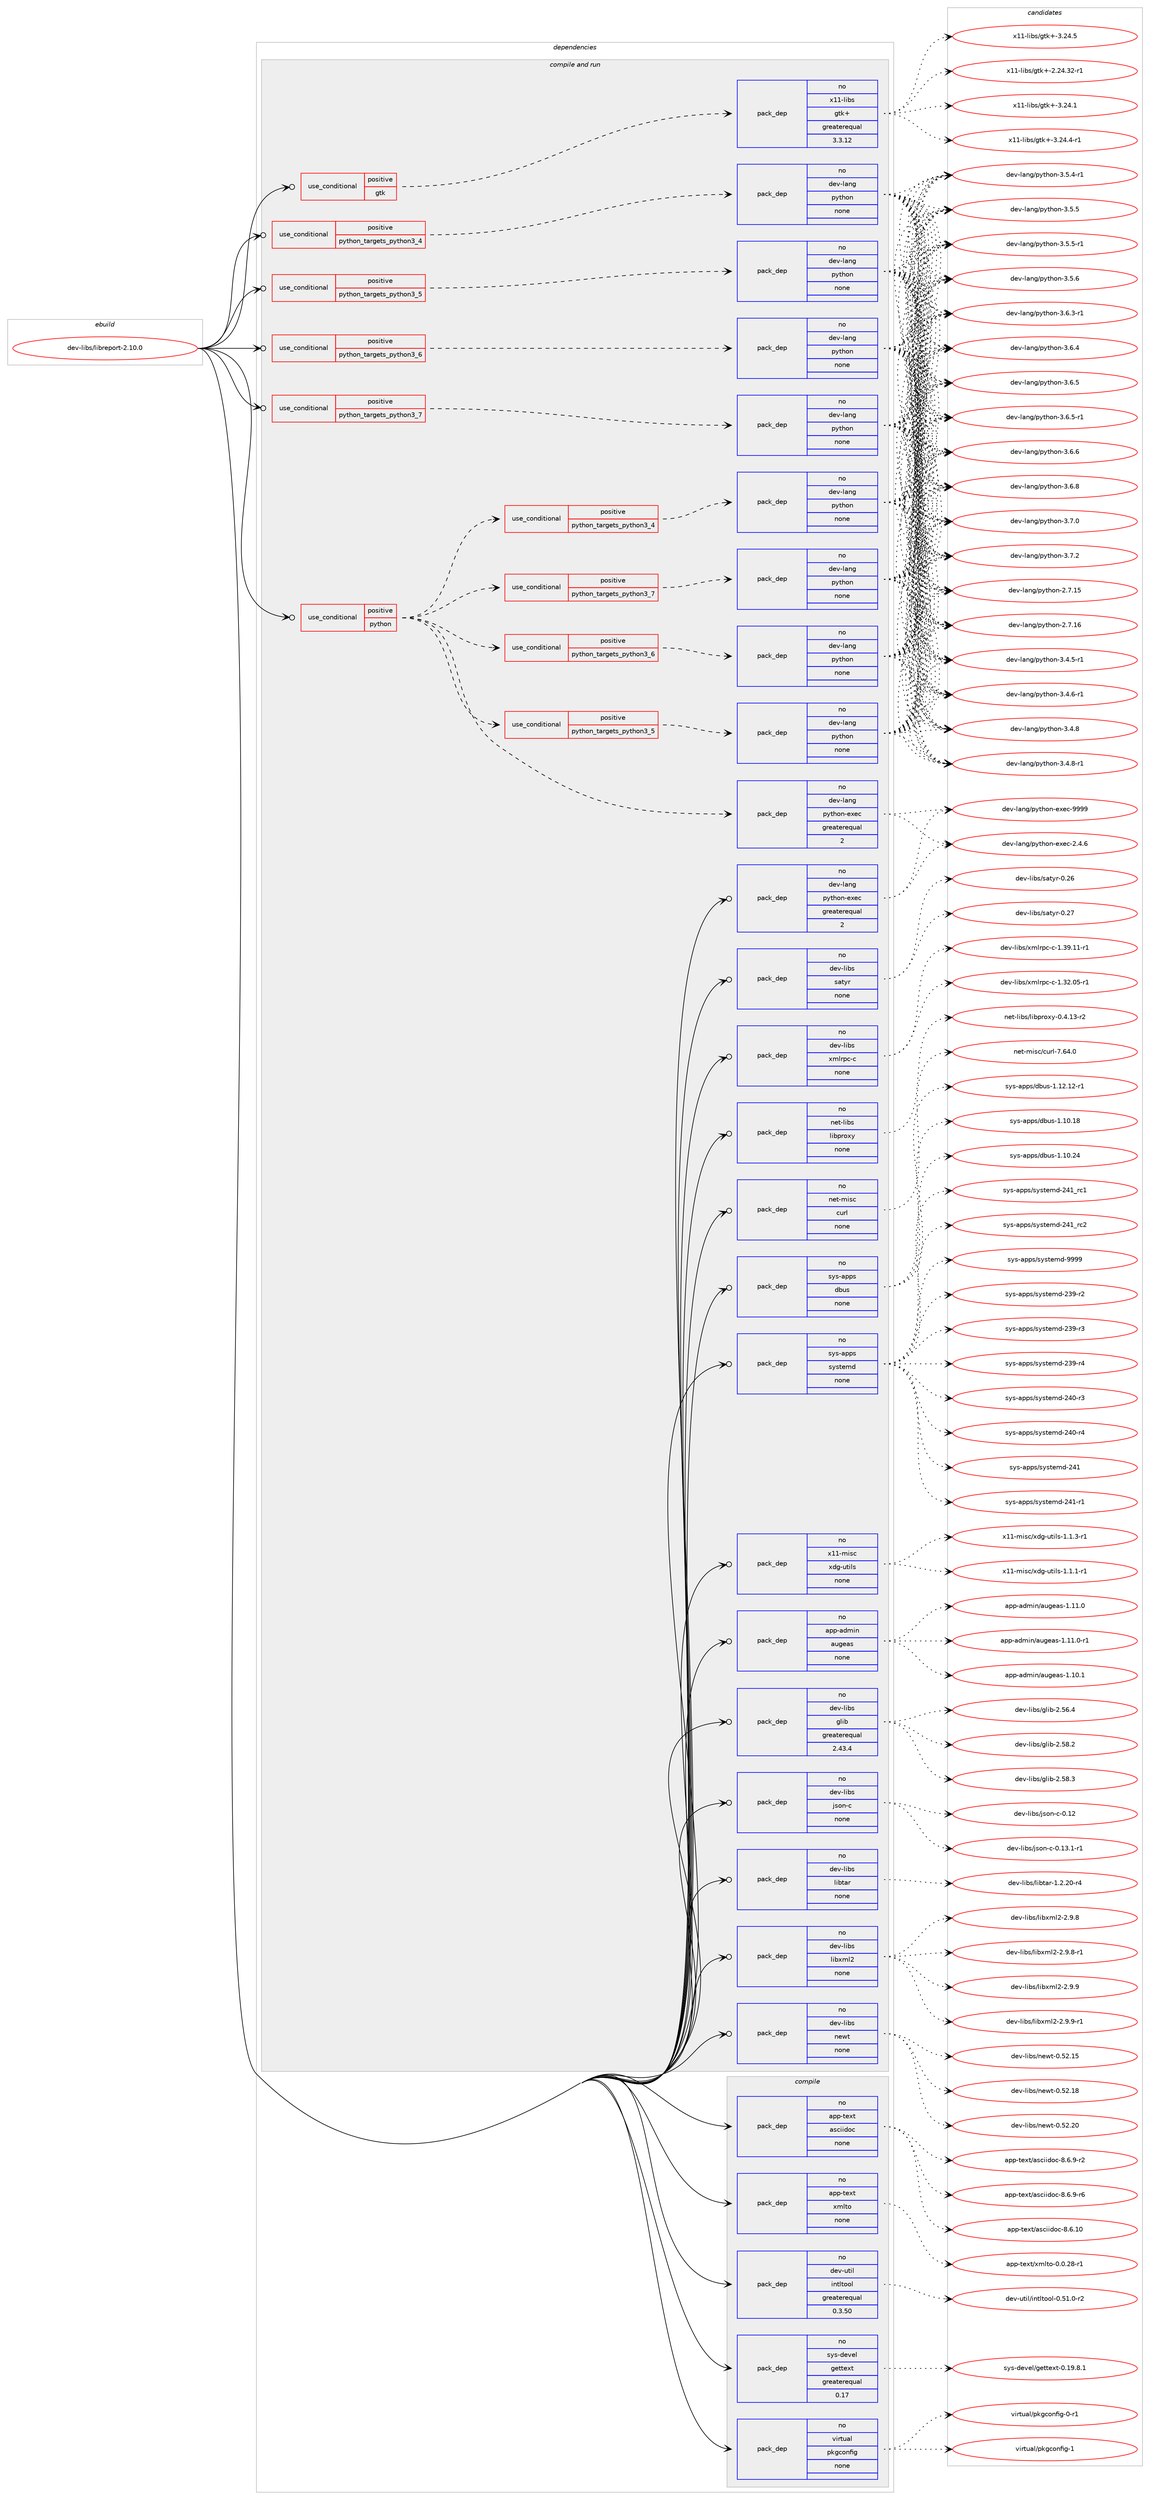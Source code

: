 digraph prolog {

# *************
# Graph options
# *************

newrank=true;
concentrate=true;
compound=true;
graph [rankdir=LR,fontname=Helvetica,fontsize=10,ranksep=1.5];#, ranksep=2.5, nodesep=0.2];
edge  [arrowhead=vee];
node  [fontname=Helvetica,fontsize=10];

# **********
# The ebuild
# **********

subgraph cluster_leftcol {
color=gray;
rank=same;
label=<<i>ebuild</i>>;
id [label="dev-libs/libreport-2.10.0", color=red, width=4, href="../dev-libs/libreport-2.10.0.svg"];
}

# ****************
# The dependencies
# ****************

subgraph cluster_midcol {
color=gray;
label=<<i>dependencies</i>>;
subgraph cluster_compile {
fillcolor="#eeeeee";
style=filled;
label=<<i>compile</i>>;
subgraph pack980360 {
dependency1369621 [label=<<TABLE BORDER="0" CELLBORDER="1" CELLSPACING="0" CELLPADDING="4" WIDTH="220"><TR><TD ROWSPAN="6" CELLPADDING="30">pack_dep</TD></TR><TR><TD WIDTH="110">no</TD></TR><TR><TD>app-text</TD></TR><TR><TD>asciidoc</TD></TR><TR><TD>none</TD></TR><TR><TD></TD></TR></TABLE>>, shape=none, color=blue];
}
id:e -> dependency1369621:w [weight=20,style="solid",arrowhead="vee"];
subgraph pack980361 {
dependency1369622 [label=<<TABLE BORDER="0" CELLBORDER="1" CELLSPACING="0" CELLPADDING="4" WIDTH="220"><TR><TD ROWSPAN="6" CELLPADDING="30">pack_dep</TD></TR><TR><TD WIDTH="110">no</TD></TR><TR><TD>app-text</TD></TR><TR><TD>xmlto</TD></TR><TR><TD>none</TD></TR><TR><TD></TD></TR></TABLE>>, shape=none, color=blue];
}
id:e -> dependency1369622:w [weight=20,style="solid",arrowhead="vee"];
subgraph pack980362 {
dependency1369623 [label=<<TABLE BORDER="0" CELLBORDER="1" CELLSPACING="0" CELLPADDING="4" WIDTH="220"><TR><TD ROWSPAN="6" CELLPADDING="30">pack_dep</TD></TR><TR><TD WIDTH="110">no</TD></TR><TR><TD>dev-util</TD></TR><TR><TD>intltool</TD></TR><TR><TD>greaterequal</TD></TR><TR><TD>0.3.50</TD></TR></TABLE>>, shape=none, color=blue];
}
id:e -> dependency1369623:w [weight=20,style="solid",arrowhead="vee"];
subgraph pack980363 {
dependency1369624 [label=<<TABLE BORDER="0" CELLBORDER="1" CELLSPACING="0" CELLPADDING="4" WIDTH="220"><TR><TD ROWSPAN="6" CELLPADDING="30">pack_dep</TD></TR><TR><TD WIDTH="110">no</TD></TR><TR><TD>sys-devel</TD></TR><TR><TD>gettext</TD></TR><TR><TD>greaterequal</TD></TR><TR><TD>0.17</TD></TR></TABLE>>, shape=none, color=blue];
}
id:e -> dependency1369624:w [weight=20,style="solid",arrowhead="vee"];
subgraph pack980364 {
dependency1369625 [label=<<TABLE BORDER="0" CELLBORDER="1" CELLSPACING="0" CELLPADDING="4" WIDTH="220"><TR><TD ROWSPAN="6" CELLPADDING="30">pack_dep</TD></TR><TR><TD WIDTH="110">no</TD></TR><TR><TD>virtual</TD></TR><TR><TD>pkgconfig</TD></TR><TR><TD>none</TD></TR><TR><TD></TD></TR></TABLE>>, shape=none, color=blue];
}
id:e -> dependency1369625:w [weight=20,style="solid",arrowhead="vee"];
}
subgraph cluster_compileandrun {
fillcolor="#eeeeee";
style=filled;
label=<<i>compile and run</i>>;
subgraph cond366381 {
dependency1369626 [label=<<TABLE BORDER="0" CELLBORDER="1" CELLSPACING="0" CELLPADDING="4"><TR><TD ROWSPAN="3" CELLPADDING="10">use_conditional</TD></TR><TR><TD>positive</TD></TR><TR><TD>gtk</TD></TR></TABLE>>, shape=none, color=red];
subgraph pack980365 {
dependency1369627 [label=<<TABLE BORDER="0" CELLBORDER="1" CELLSPACING="0" CELLPADDING="4" WIDTH="220"><TR><TD ROWSPAN="6" CELLPADDING="30">pack_dep</TD></TR><TR><TD WIDTH="110">no</TD></TR><TR><TD>x11-libs</TD></TR><TR><TD>gtk+</TD></TR><TR><TD>greaterequal</TD></TR><TR><TD>3.3.12</TD></TR></TABLE>>, shape=none, color=blue];
}
dependency1369626:e -> dependency1369627:w [weight=20,style="dashed",arrowhead="vee"];
}
id:e -> dependency1369626:w [weight=20,style="solid",arrowhead="odotvee"];
subgraph cond366382 {
dependency1369628 [label=<<TABLE BORDER="0" CELLBORDER="1" CELLSPACING="0" CELLPADDING="4"><TR><TD ROWSPAN="3" CELLPADDING="10">use_conditional</TD></TR><TR><TD>positive</TD></TR><TR><TD>python</TD></TR></TABLE>>, shape=none, color=red];
subgraph cond366383 {
dependency1369629 [label=<<TABLE BORDER="0" CELLBORDER="1" CELLSPACING="0" CELLPADDING="4"><TR><TD ROWSPAN="3" CELLPADDING="10">use_conditional</TD></TR><TR><TD>positive</TD></TR><TR><TD>python_targets_python3_4</TD></TR></TABLE>>, shape=none, color=red];
subgraph pack980366 {
dependency1369630 [label=<<TABLE BORDER="0" CELLBORDER="1" CELLSPACING="0" CELLPADDING="4" WIDTH="220"><TR><TD ROWSPAN="6" CELLPADDING="30">pack_dep</TD></TR><TR><TD WIDTH="110">no</TD></TR><TR><TD>dev-lang</TD></TR><TR><TD>python</TD></TR><TR><TD>none</TD></TR><TR><TD></TD></TR></TABLE>>, shape=none, color=blue];
}
dependency1369629:e -> dependency1369630:w [weight=20,style="dashed",arrowhead="vee"];
}
dependency1369628:e -> dependency1369629:w [weight=20,style="dashed",arrowhead="vee"];
subgraph cond366384 {
dependency1369631 [label=<<TABLE BORDER="0" CELLBORDER="1" CELLSPACING="0" CELLPADDING="4"><TR><TD ROWSPAN="3" CELLPADDING="10">use_conditional</TD></TR><TR><TD>positive</TD></TR><TR><TD>python_targets_python3_5</TD></TR></TABLE>>, shape=none, color=red];
subgraph pack980367 {
dependency1369632 [label=<<TABLE BORDER="0" CELLBORDER="1" CELLSPACING="0" CELLPADDING="4" WIDTH="220"><TR><TD ROWSPAN="6" CELLPADDING="30">pack_dep</TD></TR><TR><TD WIDTH="110">no</TD></TR><TR><TD>dev-lang</TD></TR><TR><TD>python</TD></TR><TR><TD>none</TD></TR><TR><TD></TD></TR></TABLE>>, shape=none, color=blue];
}
dependency1369631:e -> dependency1369632:w [weight=20,style="dashed",arrowhead="vee"];
}
dependency1369628:e -> dependency1369631:w [weight=20,style="dashed",arrowhead="vee"];
subgraph cond366385 {
dependency1369633 [label=<<TABLE BORDER="0" CELLBORDER="1" CELLSPACING="0" CELLPADDING="4"><TR><TD ROWSPAN="3" CELLPADDING="10">use_conditional</TD></TR><TR><TD>positive</TD></TR><TR><TD>python_targets_python3_6</TD></TR></TABLE>>, shape=none, color=red];
subgraph pack980368 {
dependency1369634 [label=<<TABLE BORDER="0" CELLBORDER="1" CELLSPACING="0" CELLPADDING="4" WIDTH="220"><TR><TD ROWSPAN="6" CELLPADDING="30">pack_dep</TD></TR><TR><TD WIDTH="110">no</TD></TR><TR><TD>dev-lang</TD></TR><TR><TD>python</TD></TR><TR><TD>none</TD></TR><TR><TD></TD></TR></TABLE>>, shape=none, color=blue];
}
dependency1369633:e -> dependency1369634:w [weight=20,style="dashed",arrowhead="vee"];
}
dependency1369628:e -> dependency1369633:w [weight=20,style="dashed",arrowhead="vee"];
subgraph cond366386 {
dependency1369635 [label=<<TABLE BORDER="0" CELLBORDER="1" CELLSPACING="0" CELLPADDING="4"><TR><TD ROWSPAN="3" CELLPADDING="10">use_conditional</TD></TR><TR><TD>positive</TD></TR><TR><TD>python_targets_python3_7</TD></TR></TABLE>>, shape=none, color=red];
subgraph pack980369 {
dependency1369636 [label=<<TABLE BORDER="0" CELLBORDER="1" CELLSPACING="0" CELLPADDING="4" WIDTH="220"><TR><TD ROWSPAN="6" CELLPADDING="30">pack_dep</TD></TR><TR><TD WIDTH="110">no</TD></TR><TR><TD>dev-lang</TD></TR><TR><TD>python</TD></TR><TR><TD>none</TD></TR><TR><TD></TD></TR></TABLE>>, shape=none, color=blue];
}
dependency1369635:e -> dependency1369636:w [weight=20,style="dashed",arrowhead="vee"];
}
dependency1369628:e -> dependency1369635:w [weight=20,style="dashed",arrowhead="vee"];
subgraph pack980370 {
dependency1369637 [label=<<TABLE BORDER="0" CELLBORDER="1" CELLSPACING="0" CELLPADDING="4" WIDTH="220"><TR><TD ROWSPAN="6" CELLPADDING="30">pack_dep</TD></TR><TR><TD WIDTH="110">no</TD></TR><TR><TD>dev-lang</TD></TR><TR><TD>python-exec</TD></TR><TR><TD>greaterequal</TD></TR><TR><TD>2</TD></TR></TABLE>>, shape=none, color=blue];
}
dependency1369628:e -> dependency1369637:w [weight=20,style="dashed",arrowhead="vee"];
}
id:e -> dependency1369628:w [weight=20,style="solid",arrowhead="odotvee"];
subgraph cond366387 {
dependency1369638 [label=<<TABLE BORDER="0" CELLBORDER="1" CELLSPACING="0" CELLPADDING="4"><TR><TD ROWSPAN="3" CELLPADDING="10">use_conditional</TD></TR><TR><TD>positive</TD></TR><TR><TD>python_targets_python3_4</TD></TR></TABLE>>, shape=none, color=red];
subgraph pack980371 {
dependency1369639 [label=<<TABLE BORDER="0" CELLBORDER="1" CELLSPACING="0" CELLPADDING="4" WIDTH="220"><TR><TD ROWSPAN="6" CELLPADDING="30">pack_dep</TD></TR><TR><TD WIDTH="110">no</TD></TR><TR><TD>dev-lang</TD></TR><TR><TD>python</TD></TR><TR><TD>none</TD></TR><TR><TD></TD></TR></TABLE>>, shape=none, color=blue];
}
dependency1369638:e -> dependency1369639:w [weight=20,style="dashed",arrowhead="vee"];
}
id:e -> dependency1369638:w [weight=20,style="solid",arrowhead="odotvee"];
subgraph cond366388 {
dependency1369640 [label=<<TABLE BORDER="0" CELLBORDER="1" CELLSPACING="0" CELLPADDING="4"><TR><TD ROWSPAN="3" CELLPADDING="10">use_conditional</TD></TR><TR><TD>positive</TD></TR><TR><TD>python_targets_python3_5</TD></TR></TABLE>>, shape=none, color=red];
subgraph pack980372 {
dependency1369641 [label=<<TABLE BORDER="0" CELLBORDER="1" CELLSPACING="0" CELLPADDING="4" WIDTH="220"><TR><TD ROWSPAN="6" CELLPADDING="30">pack_dep</TD></TR><TR><TD WIDTH="110">no</TD></TR><TR><TD>dev-lang</TD></TR><TR><TD>python</TD></TR><TR><TD>none</TD></TR><TR><TD></TD></TR></TABLE>>, shape=none, color=blue];
}
dependency1369640:e -> dependency1369641:w [weight=20,style="dashed",arrowhead="vee"];
}
id:e -> dependency1369640:w [weight=20,style="solid",arrowhead="odotvee"];
subgraph cond366389 {
dependency1369642 [label=<<TABLE BORDER="0" CELLBORDER="1" CELLSPACING="0" CELLPADDING="4"><TR><TD ROWSPAN="3" CELLPADDING="10">use_conditional</TD></TR><TR><TD>positive</TD></TR><TR><TD>python_targets_python3_6</TD></TR></TABLE>>, shape=none, color=red];
subgraph pack980373 {
dependency1369643 [label=<<TABLE BORDER="0" CELLBORDER="1" CELLSPACING="0" CELLPADDING="4" WIDTH="220"><TR><TD ROWSPAN="6" CELLPADDING="30">pack_dep</TD></TR><TR><TD WIDTH="110">no</TD></TR><TR><TD>dev-lang</TD></TR><TR><TD>python</TD></TR><TR><TD>none</TD></TR><TR><TD></TD></TR></TABLE>>, shape=none, color=blue];
}
dependency1369642:e -> dependency1369643:w [weight=20,style="dashed",arrowhead="vee"];
}
id:e -> dependency1369642:w [weight=20,style="solid",arrowhead="odotvee"];
subgraph cond366390 {
dependency1369644 [label=<<TABLE BORDER="0" CELLBORDER="1" CELLSPACING="0" CELLPADDING="4"><TR><TD ROWSPAN="3" CELLPADDING="10">use_conditional</TD></TR><TR><TD>positive</TD></TR><TR><TD>python_targets_python3_7</TD></TR></TABLE>>, shape=none, color=red];
subgraph pack980374 {
dependency1369645 [label=<<TABLE BORDER="0" CELLBORDER="1" CELLSPACING="0" CELLPADDING="4" WIDTH="220"><TR><TD ROWSPAN="6" CELLPADDING="30">pack_dep</TD></TR><TR><TD WIDTH="110">no</TD></TR><TR><TD>dev-lang</TD></TR><TR><TD>python</TD></TR><TR><TD>none</TD></TR><TR><TD></TD></TR></TABLE>>, shape=none, color=blue];
}
dependency1369644:e -> dependency1369645:w [weight=20,style="dashed",arrowhead="vee"];
}
id:e -> dependency1369644:w [weight=20,style="solid",arrowhead="odotvee"];
subgraph pack980375 {
dependency1369646 [label=<<TABLE BORDER="0" CELLBORDER="1" CELLSPACING="0" CELLPADDING="4" WIDTH="220"><TR><TD ROWSPAN="6" CELLPADDING="30">pack_dep</TD></TR><TR><TD WIDTH="110">no</TD></TR><TR><TD>app-admin</TD></TR><TR><TD>augeas</TD></TR><TR><TD>none</TD></TR><TR><TD></TD></TR></TABLE>>, shape=none, color=blue];
}
id:e -> dependency1369646:w [weight=20,style="solid",arrowhead="odotvee"];
subgraph pack980376 {
dependency1369647 [label=<<TABLE BORDER="0" CELLBORDER="1" CELLSPACING="0" CELLPADDING="4" WIDTH="220"><TR><TD ROWSPAN="6" CELLPADDING="30">pack_dep</TD></TR><TR><TD WIDTH="110">no</TD></TR><TR><TD>dev-lang</TD></TR><TR><TD>python-exec</TD></TR><TR><TD>greaterequal</TD></TR><TR><TD>2</TD></TR></TABLE>>, shape=none, color=blue];
}
id:e -> dependency1369647:w [weight=20,style="solid",arrowhead="odotvee"];
subgraph pack980377 {
dependency1369648 [label=<<TABLE BORDER="0" CELLBORDER="1" CELLSPACING="0" CELLPADDING="4" WIDTH="220"><TR><TD ROWSPAN="6" CELLPADDING="30">pack_dep</TD></TR><TR><TD WIDTH="110">no</TD></TR><TR><TD>dev-libs</TD></TR><TR><TD>glib</TD></TR><TR><TD>greaterequal</TD></TR><TR><TD>2.43.4</TD></TR></TABLE>>, shape=none, color=blue];
}
id:e -> dependency1369648:w [weight=20,style="solid",arrowhead="odotvee"];
subgraph pack980378 {
dependency1369649 [label=<<TABLE BORDER="0" CELLBORDER="1" CELLSPACING="0" CELLPADDING="4" WIDTH="220"><TR><TD ROWSPAN="6" CELLPADDING="30">pack_dep</TD></TR><TR><TD WIDTH="110">no</TD></TR><TR><TD>dev-libs</TD></TR><TR><TD>json-c</TD></TR><TR><TD>none</TD></TR><TR><TD></TD></TR></TABLE>>, shape=none, color=blue];
}
id:e -> dependency1369649:w [weight=20,style="solid",arrowhead="odotvee"];
subgraph pack980379 {
dependency1369650 [label=<<TABLE BORDER="0" CELLBORDER="1" CELLSPACING="0" CELLPADDING="4" WIDTH="220"><TR><TD ROWSPAN="6" CELLPADDING="30">pack_dep</TD></TR><TR><TD WIDTH="110">no</TD></TR><TR><TD>dev-libs</TD></TR><TR><TD>libtar</TD></TR><TR><TD>none</TD></TR><TR><TD></TD></TR></TABLE>>, shape=none, color=blue];
}
id:e -> dependency1369650:w [weight=20,style="solid",arrowhead="odotvee"];
subgraph pack980380 {
dependency1369651 [label=<<TABLE BORDER="0" CELLBORDER="1" CELLSPACING="0" CELLPADDING="4" WIDTH="220"><TR><TD ROWSPAN="6" CELLPADDING="30">pack_dep</TD></TR><TR><TD WIDTH="110">no</TD></TR><TR><TD>dev-libs</TD></TR><TR><TD>libxml2</TD></TR><TR><TD>none</TD></TR><TR><TD></TD></TR></TABLE>>, shape=none, color=blue];
}
id:e -> dependency1369651:w [weight=20,style="solid",arrowhead="odotvee"];
subgraph pack980381 {
dependency1369652 [label=<<TABLE BORDER="0" CELLBORDER="1" CELLSPACING="0" CELLPADDING="4" WIDTH="220"><TR><TD ROWSPAN="6" CELLPADDING="30">pack_dep</TD></TR><TR><TD WIDTH="110">no</TD></TR><TR><TD>dev-libs</TD></TR><TR><TD>newt</TD></TR><TR><TD>none</TD></TR><TR><TD></TD></TR></TABLE>>, shape=none, color=blue];
}
id:e -> dependency1369652:w [weight=20,style="solid",arrowhead="odotvee"];
subgraph pack980382 {
dependency1369653 [label=<<TABLE BORDER="0" CELLBORDER="1" CELLSPACING="0" CELLPADDING="4" WIDTH="220"><TR><TD ROWSPAN="6" CELLPADDING="30">pack_dep</TD></TR><TR><TD WIDTH="110">no</TD></TR><TR><TD>dev-libs</TD></TR><TR><TD>satyr</TD></TR><TR><TD>none</TD></TR><TR><TD></TD></TR></TABLE>>, shape=none, color=blue];
}
id:e -> dependency1369653:w [weight=20,style="solid",arrowhead="odotvee"];
subgraph pack980383 {
dependency1369654 [label=<<TABLE BORDER="0" CELLBORDER="1" CELLSPACING="0" CELLPADDING="4" WIDTH="220"><TR><TD ROWSPAN="6" CELLPADDING="30">pack_dep</TD></TR><TR><TD WIDTH="110">no</TD></TR><TR><TD>dev-libs</TD></TR><TR><TD>xmlrpc-c</TD></TR><TR><TD>none</TD></TR><TR><TD></TD></TR></TABLE>>, shape=none, color=blue];
}
id:e -> dependency1369654:w [weight=20,style="solid",arrowhead="odotvee"];
subgraph pack980384 {
dependency1369655 [label=<<TABLE BORDER="0" CELLBORDER="1" CELLSPACING="0" CELLPADDING="4" WIDTH="220"><TR><TD ROWSPAN="6" CELLPADDING="30">pack_dep</TD></TR><TR><TD WIDTH="110">no</TD></TR><TR><TD>net-libs</TD></TR><TR><TD>libproxy</TD></TR><TR><TD>none</TD></TR><TR><TD></TD></TR></TABLE>>, shape=none, color=blue];
}
id:e -> dependency1369655:w [weight=20,style="solid",arrowhead="odotvee"];
subgraph pack980385 {
dependency1369656 [label=<<TABLE BORDER="0" CELLBORDER="1" CELLSPACING="0" CELLPADDING="4" WIDTH="220"><TR><TD ROWSPAN="6" CELLPADDING="30">pack_dep</TD></TR><TR><TD WIDTH="110">no</TD></TR><TR><TD>net-misc</TD></TR><TR><TD>curl</TD></TR><TR><TD>none</TD></TR><TR><TD></TD></TR></TABLE>>, shape=none, color=blue];
}
id:e -> dependency1369656:w [weight=20,style="solid",arrowhead="odotvee"];
subgraph pack980386 {
dependency1369657 [label=<<TABLE BORDER="0" CELLBORDER="1" CELLSPACING="0" CELLPADDING="4" WIDTH="220"><TR><TD ROWSPAN="6" CELLPADDING="30">pack_dep</TD></TR><TR><TD WIDTH="110">no</TD></TR><TR><TD>sys-apps</TD></TR><TR><TD>dbus</TD></TR><TR><TD>none</TD></TR><TR><TD></TD></TR></TABLE>>, shape=none, color=blue];
}
id:e -> dependency1369657:w [weight=20,style="solid",arrowhead="odotvee"];
subgraph pack980387 {
dependency1369658 [label=<<TABLE BORDER="0" CELLBORDER="1" CELLSPACING="0" CELLPADDING="4" WIDTH="220"><TR><TD ROWSPAN="6" CELLPADDING="30">pack_dep</TD></TR><TR><TD WIDTH="110">no</TD></TR><TR><TD>sys-apps</TD></TR><TR><TD>systemd</TD></TR><TR><TD>none</TD></TR><TR><TD></TD></TR></TABLE>>, shape=none, color=blue];
}
id:e -> dependency1369658:w [weight=20,style="solid",arrowhead="odotvee"];
subgraph pack980388 {
dependency1369659 [label=<<TABLE BORDER="0" CELLBORDER="1" CELLSPACING="0" CELLPADDING="4" WIDTH="220"><TR><TD ROWSPAN="6" CELLPADDING="30">pack_dep</TD></TR><TR><TD WIDTH="110">no</TD></TR><TR><TD>x11-misc</TD></TR><TR><TD>xdg-utils</TD></TR><TR><TD>none</TD></TR><TR><TD></TD></TR></TABLE>>, shape=none, color=blue];
}
id:e -> dependency1369659:w [weight=20,style="solid",arrowhead="odotvee"];
}
subgraph cluster_run {
fillcolor="#eeeeee";
style=filled;
label=<<i>run</i>>;
}
}

# **************
# The candidates
# **************

subgraph cluster_choices {
rank=same;
color=gray;
label=<<i>candidates</i>>;

subgraph choice980360 {
color=black;
nodesep=1;
choice97112112451161011201164797115991051051001119945564654464948 [label="app-text/asciidoc-8.6.10", color=red, width=4,href="../app-text/asciidoc-8.6.10.svg"];
choice9711211245116101120116479711599105105100111994556465446574511450 [label="app-text/asciidoc-8.6.9-r2", color=red, width=4,href="../app-text/asciidoc-8.6.9-r2.svg"];
choice9711211245116101120116479711599105105100111994556465446574511454 [label="app-text/asciidoc-8.6.9-r6", color=red, width=4,href="../app-text/asciidoc-8.6.9-r6.svg"];
dependency1369621:e -> choice97112112451161011201164797115991051051001119945564654464948:w [style=dotted,weight="100"];
dependency1369621:e -> choice9711211245116101120116479711599105105100111994556465446574511450:w [style=dotted,weight="100"];
dependency1369621:e -> choice9711211245116101120116479711599105105100111994556465446574511454:w [style=dotted,weight="100"];
}
subgraph choice980361 {
color=black;
nodesep=1;
choice971121124511610112011647120109108116111454846484650564511449 [label="app-text/xmlto-0.0.28-r1", color=red, width=4,href="../app-text/xmlto-0.0.28-r1.svg"];
dependency1369622:e -> choice971121124511610112011647120109108116111454846484650564511449:w [style=dotted,weight="100"];
}
subgraph choice980362 {
color=black;
nodesep=1;
choice1001011184511711610510847105110116108116111111108454846534946484511450 [label="dev-util/intltool-0.51.0-r2", color=red, width=4,href="../dev-util/intltool-0.51.0-r2.svg"];
dependency1369623:e -> choice1001011184511711610510847105110116108116111111108454846534946484511450:w [style=dotted,weight="100"];
}
subgraph choice980363 {
color=black;
nodesep=1;
choice1151211154510010111810110847103101116116101120116454846495746564649 [label="sys-devel/gettext-0.19.8.1", color=red, width=4,href="../sys-devel/gettext-0.19.8.1.svg"];
dependency1369624:e -> choice1151211154510010111810110847103101116116101120116454846495746564649:w [style=dotted,weight="100"];
}
subgraph choice980364 {
color=black;
nodesep=1;
choice11810511411611797108471121071039911111010210510345484511449 [label="virtual/pkgconfig-0-r1", color=red, width=4,href="../virtual/pkgconfig-0-r1.svg"];
choice1181051141161179710847112107103991111101021051034549 [label="virtual/pkgconfig-1", color=red, width=4,href="../virtual/pkgconfig-1.svg"];
dependency1369625:e -> choice11810511411611797108471121071039911111010210510345484511449:w [style=dotted,weight="100"];
dependency1369625:e -> choice1181051141161179710847112107103991111101021051034549:w [style=dotted,weight="100"];
}
subgraph choice980365 {
color=black;
nodesep=1;
choice12049494510810598115471031161074345504650524651504511449 [label="x11-libs/gtk+-2.24.32-r1", color=red, width=4,href="../x11-libs/gtk+-2.24.32-r1.svg"];
choice12049494510810598115471031161074345514650524649 [label="x11-libs/gtk+-3.24.1", color=red, width=4,href="../x11-libs/gtk+-3.24.1.svg"];
choice120494945108105981154710311610743455146505246524511449 [label="x11-libs/gtk+-3.24.4-r1", color=red, width=4,href="../x11-libs/gtk+-3.24.4-r1.svg"];
choice12049494510810598115471031161074345514650524653 [label="x11-libs/gtk+-3.24.5", color=red, width=4,href="../x11-libs/gtk+-3.24.5.svg"];
dependency1369627:e -> choice12049494510810598115471031161074345504650524651504511449:w [style=dotted,weight="100"];
dependency1369627:e -> choice12049494510810598115471031161074345514650524649:w [style=dotted,weight="100"];
dependency1369627:e -> choice120494945108105981154710311610743455146505246524511449:w [style=dotted,weight="100"];
dependency1369627:e -> choice12049494510810598115471031161074345514650524653:w [style=dotted,weight="100"];
}
subgraph choice980366 {
color=black;
nodesep=1;
choice10010111845108971101034711212111610411111045504655464953 [label="dev-lang/python-2.7.15", color=red, width=4,href="../dev-lang/python-2.7.15.svg"];
choice10010111845108971101034711212111610411111045504655464954 [label="dev-lang/python-2.7.16", color=red, width=4,href="../dev-lang/python-2.7.16.svg"];
choice1001011184510897110103471121211161041111104551465246534511449 [label="dev-lang/python-3.4.5-r1", color=red, width=4,href="../dev-lang/python-3.4.5-r1.svg"];
choice1001011184510897110103471121211161041111104551465246544511449 [label="dev-lang/python-3.4.6-r1", color=red, width=4,href="../dev-lang/python-3.4.6-r1.svg"];
choice100101118451089711010347112121116104111110455146524656 [label="dev-lang/python-3.4.8", color=red, width=4,href="../dev-lang/python-3.4.8.svg"];
choice1001011184510897110103471121211161041111104551465246564511449 [label="dev-lang/python-3.4.8-r1", color=red, width=4,href="../dev-lang/python-3.4.8-r1.svg"];
choice1001011184510897110103471121211161041111104551465346524511449 [label="dev-lang/python-3.5.4-r1", color=red, width=4,href="../dev-lang/python-3.5.4-r1.svg"];
choice100101118451089711010347112121116104111110455146534653 [label="dev-lang/python-3.5.5", color=red, width=4,href="../dev-lang/python-3.5.5.svg"];
choice1001011184510897110103471121211161041111104551465346534511449 [label="dev-lang/python-3.5.5-r1", color=red, width=4,href="../dev-lang/python-3.5.5-r1.svg"];
choice100101118451089711010347112121116104111110455146534654 [label="dev-lang/python-3.5.6", color=red, width=4,href="../dev-lang/python-3.5.6.svg"];
choice1001011184510897110103471121211161041111104551465446514511449 [label="dev-lang/python-3.6.3-r1", color=red, width=4,href="../dev-lang/python-3.6.3-r1.svg"];
choice100101118451089711010347112121116104111110455146544652 [label="dev-lang/python-3.6.4", color=red, width=4,href="../dev-lang/python-3.6.4.svg"];
choice100101118451089711010347112121116104111110455146544653 [label="dev-lang/python-3.6.5", color=red, width=4,href="../dev-lang/python-3.6.5.svg"];
choice1001011184510897110103471121211161041111104551465446534511449 [label="dev-lang/python-3.6.5-r1", color=red, width=4,href="../dev-lang/python-3.6.5-r1.svg"];
choice100101118451089711010347112121116104111110455146544654 [label="dev-lang/python-3.6.6", color=red, width=4,href="../dev-lang/python-3.6.6.svg"];
choice100101118451089711010347112121116104111110455146544656 [label="dev-lang/python-3.6.8", color=red, width=4,href="../dev-lang/python-3.6.8.svg"];
choice100101118451089711010347112121116104111110455146554648 [label="dev-lang/python-3.7.0", color=red, width=4,href="../dev-lang/python-3.7.0.svg"];
choice100101118451089711010347112121116104111110455146554650 [label="dev-lang/python-3.7.2", color=red, width=4,href="../dev-lang/python-3.7.2.svg"];
dependency1369630:e -> choice10010111845108971101034711212111610411111045504655464953:w [style=dotted,weight="100"];
dependency1369630:e -> choice10010111845108971101034711212111610411111045504655464954:w [style=dotted,weight="100"];
dependency1369630:e -> choice1001011184510897110103471121211161041111104551465246534511449:w [style=dotted,weight="100"];
dependency1369630:e -> choice1001011184510897110103471121211161041111104551465246544511449:w [style=dotted,weight="100"];
dependency1369630:e -> choice100101118451089711010347112121116104111110455146524656:w [style=dotted,weight="100"];
dependency1369630:e -> choice1001011184510897110103471121211161041111104551465246564511449:w [style=dotted,weight="100"];
dependency1369630:e -> choice1001011184510897110103471121211161041111104551465346524511449:w [style=dotted,weight="100"];
dependency1369630:e -> choice100101118451089711010347112121116104111110455146534653:w [style=dotted,weight="100"];
dependency1369630:e -> choice1001011184510897110103471121211161041111104551465346534511449:w [style=dotted,weight="100"];
dependency1369630:e -> choice100101118451089711010347112121116104111110455146534654:w [style=dotted,weight="100"];
dependency1369630:e -> choice1001011184510897110103471121211161041111104551465446514511449:w [style=dotted,weight="100"];
dependency1369630:e -> choice100101118451089711010347112121116104111110455146544652:w [style=dotted,weight="100"];
dependency1369630:e -> choice100101118451089711010347112121116104111110455146544653:w [style=dotted,weight="100"];
dependency1369630:e -> choice1001011184510897110103471121211161041111104551465446534511449:w [style=dotted,weight="100"];
dependency1369630:e -> choice100101118451089711010347112121116104111110455146544654:w [style=dotted,weight="100"];
dependency1369630:e -> choice100101118451089711010347112121116104111110455146544656:w [style=dotted,weight="100"];
dependency1369630:e -> choice100101118451089711010347112121116104111110455146554648:w [style=dotted,weight="100"];
dependency1369630:e -> choice100101118451089711010347112121116104111110455146554650:w [style=dotted,weight="100"];
}
subgraph choice980367 {
color=black;
nodesep=1;
choice10010111845108971101034711212111610411111045504655464953 [label="dev-lang/python-2.7.15", color=red, width=4,href="../dev-lang/python-2.7.15.svg"];
choice10010111845108971101034711212111610411111045504655464954 [label="dev-lang/python-2.7.16", color=red, width=4,href="../dev-lang/python-2.7.16.svg"];
choice1001011184510897110103471121211161041111104551465246534511449 [label="dev-lang/python-3.4.5-r1", color=red, width=4,href="../dev-lang/python-3.4.5-r1.svg"];
choice1001011184510897110103471121211161041111104551465246544511449 [label="dev-lang/python-3.4.6-r1", color=red, width=4,href="../dev-lang/python-3.4.6-r1.svg"];
choice100101118451089711010347112121116104111110455146524656 [label="dev-lang/python-3.4.8", color=red, width=4,href="../dev-lang/python-3.4.8.svg"];
choice1001011184510897110103471121211161041111104551465246564511449 [label="dev-lang/python-3.4.8-r1", color=red, width=4,href="../dev-lang/python-3.4.8-r1.svg"];
choice1001011184510897110103471121211161041111104551465346524511449 [label="dev-lang/python-3.5.4-r1", color=red, width=4,href="../dev-lang/python-3.5.4-r1.svg"];
choice100101118451089711010347112121116104111110455146534653 [label="dev-lang/python-3.5.5", color=red, width=4,href="../dev-lang/python-3.5.5.svg"];
choice1001011184510897110103471121211161041111104551465346534511449 [label="dev-lang/python-3.5.5-r1", color=red, width=4,href="../dev-lang/python-3.5.5-r1.svg"];
choice100101118451089711010347112121116104111110455146534654 [label="dev-lang/python-3.5.6", color=red, width=4,href="../dev-lang/python-3.5.6.svg"];
choice1001011184510897110103471121211161041111104551465446514511449 [label="dev-lang/python-3.6.3-r1", color=red, width=4,href="../dev-lang/python-3.6.3-r1.svg"];
choice100101118451089711010347112121116104111110455146544652 [label="dev-lang/python-3.6.4", color=red, width=4,href="../dev-lang/python-3.6.4.svg"];
choice100101118451089711010347112121116104111110455146544653 [label="dev-lang/python-3.6.5", color=red, width=4,href="../dev-lang/python-3.6.5.svg"];
choice1001011184510897110103471121211161041111104551465446534511449 [label="dev-lang/python-3.6.5-r1", color=red, width=4,href="../dev-lang/python-3.6.5-r1.svg"];
choice100101118451089711010347112121116104111110455146544654 [label="dev-lang/python-3.6.6", color=red, width=4,href="../dev-lang/python-3.6.6.svg"];
choice100101118451089711010347112121116104111110455146544656 [label="dev-lang/python-3.6.8", color=red, width=4,href="../dev-lang/python-3.6.8.svg"];
choice100101118451089711010347112121116104111110455146554648 [label="dev-lang/python-3.7.0", color=red, width=4,href="../dev-lang/python-3.7.0.svg"];
choice100101118451089711010347112121116104111110455146554650 [label="dev-lang/python-3.7.2", color=red, width=4,href="../dev-lang/python-3.7.2.svg"];
dependency1369632:e -> choice10010111845108971101034711212111610411111045504655464953:w [style=dotted,weight="100"];
dependency1369632:e -> choice10010111845108971101034711212111610411111045504655464954:w [style=dotted,weight="100"];
dependency1369632:e -> choice1001011184510897110103471121211161041111104551465246534511449:w [style=dotted,weight="100"];
dependency1369632:e -> choice1001011184510897110103471121211161041111104551465246544511449:w [style=dotted,weight="100"];
dependency1369632:e -> choice100101118451089711010347112121116104111110455146524656:w [style=dotted,weight="100"];
dependency1369632:e -> choice1001011184510897110103471121211161041111104551465246564511449:w [style=dotted,weight="100"];
dependency1369632:e -> choice1001011184510897110103471121211161041111104551465346524511449:w [style=dotted,weight="100"];
dependency1369632:e -> choice100101118451089711010347112121116104111110455146534653:w [style=dotted,weight="100"];
dependency1369632:e -> choice1001011184510897110103471121211161041111104551465346534511449:w [style=dotted,weight="100"];
dependency1369632:e -> choice100101118451089711010347112121116104111110455146534654:w [style=dotted,weight="100"];
dependency1369632:e -> choice1001011184510897110103471121211161041111104551465446514511449:w [style=dotted,weight="100"];
dependency1369632:e -> choice100101118451089711010347112121116104111110455146544652:w [style=dotted,weight="100"];
dependency1369632:e -> choice100101118451089711010347112121116104111110455146544653:w [style=dotted,weight="100"];
dependency1369632:e -> choice1001011184510897110103471121211161041111104551465446534511449:w [style=dotted,weight="100"];
dependency1369632:e -> choice100101118451089711010347112121116104111110455146544654:w [style=dotted,weight="100"];
dependency1369632:e -> choice100101118451089711010347112121116104111110455146544656:w [style=dotted,weight="100"];
dependency1369632:e -> choice100101118451089711010347112121116104111110455146554648:w [style=dotted,weight="100"];
dependency1369632:e -> choice100101118451089711010347112121116104111110455146554650:w [style=dotted,weight="100"];
}
subgraph choice980368 {
color=black;
nodesep=1;
choice10010111845108971101034711212111610411111045504655464953 [label="dev-lang/python-2.7.15", color=red, width=4,href="../dev-lang/python-2.7.15.svg"];
choice10010111845108971101034711212111610411111045504655464954 [label="dev-lang/python-2.7.16", color=red, width=4,href="../dev-lang/python-2.7.16.svg"];
choice1001011184510897110103471121211161041111104551465246534511449 [label="dev-lang/python-3.4.5-r1", color=red, width=4,href="../dev-lang/python-3.4.5-r1.svg"];
choice1001011184510897110103471121211161041111104551465246544511449 [label="dev-lang/python-3.4.6-r1", color=red, width=4,href="../dev-lang/python-3.4.6-r1.svg"];
choice100101118451089711010347112121116104111110455146524656 [label="dev-lang/python-3.4.8", color=red, width=4,href="../dev-lang/python-3.4.8.svg"];
choice1001011184510897110103471121211161041111104551465246564511449 [label="dev-lang/python-3.4.8-r1", color=red, width=4,href="../dev-lang/python-3.4.8-r1.svg"];
choice1001011184510897110103471121211161041111104551465346524511449 [label="dev-lang/python-3.5.4-r1", color=red, width=4,href="../dev-lang/python-3.5.4-r1.svg"];
choice100101118451089711010347112121116104111110455146534653 [label="dev-lang/python-3.5.5", color=red, width=4,href="../dev-lang/python-3.5.5.svg"];
choice1001011184510897110103471121211161041111104551465346534511449 [label="dev-lang/python-3.5.5-r1", color=red, width=4,href="../dev-lang/python-3.5.5-r1.svg"];
choice100101118451089711010347112121116104111110455146534654 [label="dev-lang/python-3.5.6", color=red, width=4,href="../dev-lang/python-3.5.6.svg"];
choice1001011184510897110103471121211161041111104551465446514511449 [label="dev-lang/python-3.6.3-r1", color=red, width=4,href="../dev-lang/python-3.6.3-r1.svg"];
choice100101118451089711010347112121116104111110455146544652 [label="dev-lang/python-3.6.4", color=red, width=4,href="../dev-lang/python-3.6.4.svg"];
choice100101118451089711010347112121116104111110455146544653 [label="dev-lang/python-3.6.5", color=red, width=4,href="../dev-lang/python-3.6.5.svg"];
choice1001011184510897110103471121211161041111104551465446534511449 [label="dev-lang/python-3.6.5-r1", color=red, width=4,href="../dev-lang/python-3.6.5-r1.svg"];
choice100101118451089711010347112121116104111110455146544654 [label="dev-lang/python-3.6.6", color=red, width=4,href="../dev-lang/python-3.6.6.svg"];
choice100101118451089711010347112121116104111110455146544656 [label="dev-lang/python-3.6.8", color=red, width=4,href="../dev-lang/python-3.6.8.svg"];
choice100101118451089711010347112121116104111110455146554648 [label="dev-lang/python-3.7.0", color=red, width=4,href="../dev-lang/python-3.7.0.svg"];
choice100101118451089711010347112121116104111110455146554650 [label="dev-lang/python-3.7.2", color=red, width=4,href="../dev-lang/python-3.7.2.svg"];
dependency1369634:e -> choice10010111845108971101034711212111610411111045504655464953:w [style=dotted,weight="100"];
dependency1369634:e -> choice10010111845108971101034711212111610411111045504655464954:w [style=dotted,weight="100"];
dependency1369634:e -> choice1001011184510897110103471121211161041111104551465246534511449:w [style=dotted,weight="100"];
dependency1369634:e -> choice1001011184510897110103471121211161041111104551465246544511449:w [style=dotted,weight="100"];
dependency1369634:e -> choice100101118451089711010347112121116104111110455146524656:w [style=dotted,weight="100"];
dependency1369634:e -> choice1001011184510897110103471121211161041111104551465246564511449:w [style=dotted,weight="100"];
dependency1369634:e -> choice1001011184510897110103471121211161041111104551465346524511449:w [style=dotted,weight="100"];
dependency1369634:e -> choice100101118451089711010347112121116104111110455146534653:w [style=dotted,weight="100"];
dependency1369634:e -> choice1001011184510897110103471121211161041111104551465346534511449:w [style=dotted,weight="100"];
dependency1369634:e -> choice100101118451089711010347112121116104111110455146534654:w [style=dotted,weight="100"];
dependency1369634:e -> choice1001011184510897110103471121211161041111104551465446514511449:w [style=dotted,weight="100"];
dependency1369634:e -> choice100101118451089711010347112121116104111110455146544652:w [style=dotted,weight="100"];
dependency1369634:e -> choice100101118451089711010347112121116104111110455146544653:w [style=dotted,weight="100"];
dependency1369634:e -> choice1001011184510897110103471121211161041111104551465446534511449:w [style=dotted,weight="100"];
dependency1369634:e -> choice100101118451089711010347112121116104111110455146544654:w [style=dotted,weight="100"];
dependency1369634:e -> choice100101118451089711010347112121116104111110455146544656:w [style=dotted,weight="100"];
dependency1369634:e -> choice100101118451089711010347112121116104111110455146554648:w [style=dotted,weight="100"];
dependency1369634:e -> choice100101118451089711010347112121116104111110455146554650:w [style=dotted,weight="100"];
}
subgraph choice980369 {
color=black;
nodesep=1;
choice10010111845108971101034711212111610411111045504655464953 [label="dev-lang/python-2.7.15", color=red, width=4,href="../dev-lang/python-2.7.15.svg"];
choice10010111845108971101034711212111610411111045504655464954 [label="dev-lang/python-2.7.16", color=red, width=4,href="../dev-lang/python-2.7.16.svg"];
choice1001011184510897110103471121211161041111104551465246534511449 [label="dev-lang/python-3.4.5-r1", color=red, width=4,href="../dev-lang/python-3.4.5-r1.svg"];
choice1001011184510897110103471121211161041111104551465246544511449 [label="dev-lang/python-3.4.6-r1", color=red, width=4,href="../dev-lang/python-3.4.6-r1.svg"];
choice100101118451089711010347112121116104111110455146524656 [label="dev-lang/python-3.4.8", color=red, width=4,href="../dev-lang/python-3.4.8.svg"];
choice1001011184510897110103471121211161041111104551465246564511449 [label="dev-lang/python-3.4.8-r1", color=red, width=4,href="../dev-lang/python-3.4.8-r1.svg"];
choice1001011184510897110103471121211161041111104551465346524511449 [label="dev-lang/python-3.5.4-r1", color=red, width=4,href="../dev-lang/python-3.5.4-r1.svg"];
choice100101118451089711010347112121116104111110455146534653 [label="dev-lang/python-3.5.5", color=red, width=4,href="../dev-lang/python-3.5.5.svg"];
choice1001011184510897110103471121211161041111104551465346534511449 [label="dev-lang/python-3.5.5-r1", color=red, width=4,href="../dev-lang/python-3.5.5-r1.svg"];
choice100101118451089711010347112121116104111110455146534654 [label="dev-lang/python-3.5.6", color=red, width=4,href="../dev-lang/python-3.5.6.svg"];
choice1001011184510897110103471121211161041111104551465446514511449 [label="dev-lang/python-3.6.3-r1", color=red, width=4,href="../dev-lang/python-3.6.3-r1.svg"];
choice100101118451089711010347112121116104111110455146544652 [label="dev-lang/python-3.6.4", color=red, width=4,href="../dev-lang/python-3.6.4.svg"];
choice100101118451089711010347112121116104111110455146544653 [label="dev-lang/python-3.6.5", color=red, width=4,href="../dev-lang/python-3.6.5.svg"];
choice1001011184510897110103471121211161041111104551465446534511449 [label="dev-lang/python-3.6.5-r1", color=red, width=4,href="../dev-lang/python-3.6.5-r1.svg"];
choice100101118451089711010347112121116104111110455146544654 [label="dev-lang/python-3.6.6", color=red, width=4,href="../dev-lang/python-3.6.6.svg"];
choice100101118451089711010347112121116104111110455146544656 [label="dev-lang/python-3.6.8", color=red, width=4,href="../dev-lang/python-3.6.8.svg"];
choice100101118451089711010347112121116104111110455146554648 [label="dev-lang/python-3.7.0", color=red, width=4,href="../dev-lang/python-3.7.0.svg"];
choice100101118451089711010347112121116104111110455146554650 [label="dev-lang/python-3.7.2", color=red, width=4,href="../dev-lang/python-3.7.2.svg"];
dependency1369636:e -> choice10010111845108971101034711212111610411111045504655464953:w [style=dotted,weight="100"];
dependency1369636:e -> choice10010111845108971101034711212111610411111045504655464954:w [style=dotted,weight="100"];
dependency1369636:e -> choice1001011184510897110103471121211161041111104551465246534511449:w [style=dotted,weight="100"];
dependency1369636:e -> choice1001011184510897110103471121211161041111104551465246544511449:w [style=dotted,weight="100"];
dependency1369636:e -> choice100101118451089711010347112121116104111110455146524656:w [style=dotted,weight="100"];
dependency1369636:e -> choice1001011184510897110103471121211161041111104551465246564511449:w [style=dotted,weight="100"];
dependency1369636:e -> choice1001011184510897110103471121211161041111104551465346524511449:w [style=dotted,weight="100"];
dependency1369636:e -> choice100101118451089711010347112121116104111110455146534653:w [style=dotted,weight="100"];
dependency1369636:e -> choice1001011184510897110103471121211161041111104551465346534511449:w [style=dotted,weight="100"];
dependency1369636:e -> choice100101118451089711010347112121116104111110455146534654:w [style=dotted,weight="100"];
dependency1369636:e -> choice1001011184510897110103471121211161041111104551465446514511449:w [style=dotted,weight="100"];
dependency1369636:e -> choice100101118451089711010347112121116104111110455146544652:w [style=dotted,weight="100"];
dependency1369636:e -> choice100101118451089711010347112121116104111110455146544653:w [style=dotted,weight="100"];
dependency1369636:e -> choice1001011184510897110103471121211161041111104551465446534511449:w [style=dotted,weight="100"];
dependency1369636:e -> choice100101118451089711010347112121116104111110455146544654:w [style=dotted,weight="100"];
dependency1369636:e -> choice100101118451089711010347112121116104111110455146544656:w [style=dotted,weight="100"];
dependency1369636:e -> choice100101118451089711010347112121116104111110455146554648:w [style=dotted,weight="100"];
dependency1369636:e -> choice100101118451089711010347112121116104111110455146554650:w [style=dotted,weight="100"];
}
subgraph choice980370 {
color=black;
nodesep=1;
choice1001011184510897110103471121211161041111104510112010199455046524654 [label="dev-lang/python-exec-2.4.6", color=red, width=4,href="../dev-lang/python-exec-2.4.6.svg"];
choice10010111845108971101034711212111610411111045101120101994557575757 [label="dev-lang/python-exec-9999", color=red, width=4,href="../dev-lang/python-exec-9999.svg"];
dependency1369637:e -> choice1001011184510897110103471121211161041111104510112010199455046524654:w [style=dotted,weight="100"];
dependency1369637:e -> choice10010111845108971101034711212111610411111045101120101994557575757:w [style=dotted,weight="100"];
}
subgraph choice980371 {
color=black;
nodesep=1;
choice10010111845108971101034711212111610411111045504655464953 [label="dev-lang/python-2.7.15", color=red, width=4,href="../dev-lang/python-2.7.15.svg"];
choice10010111845108971101034711212111610411111045504655464954 [label="dev-lang/python-2.7.16", color=red, width=4,href="../dev-lang/python-2.7.16.svg"];
choice1001011184510897110103471121211161041111104551465246534511449 [label="dev-lang/python-3.4.5-r1", color=red, width=4,href="../dev-lang/python-3.4.5-r1.svg"];
choice1001011184510897110103471121211161041111104551465246544511449 [label="dev-lang/python-3.4.6-r1", color=red, width=4,href="../dev-lang/python-3.4.6-r1.svg"];
choice100101118451089711010347112121116104111110455146524656 [label="dev-lang/python-3.4.8", color=red, width=4,href="../dev-lang/python-3.4.8.svg"];
choice1001011184510897110103471121211161041111104551465246564511449 [label="dev-lang/python-3.4.8-r1", color=red, width=4,href="../dev-lang/python-3.4.8-r1.svg"];
choice1001011184510897110103471121211161041111104551465346524511449 [label="dev-lang/python-3.5.4-r1", color=red, width=4,href="../dev-lang/python-3.5.4-r1.svg"];
choice100101118451089711010347112121116104111110455146534653 [label="dev-lang/python-3.5.5", color=red, width=4,href="../dev-lang/python-3.5.5.svg"];
choice1001011184510897110103471121211161041111104551465346534511449 [label="dev-lang/python-3.5.5-r1", color=red, width=4,href="../dev-lang/python-3.5.5-r1.svg"];
choice100101118451089711010347112121116104111110455146534654 [label="dev-lang/python-3.5.6", color=red, width=4,href="../dev-lang/python-3.5.6.svg"];
choice1001011184510897110103471121211161041111104551465446514511449 [label="dev-lang/python-3.6.3-r1", color=red, width=4,href="../dev-lang/python-3.6.3-r1.svg"];
choice100101118451089711010347112121116104111110455146544652 [label="dev-lang/python-3.6.4", color=red, width=4,href="../dev-lang/python-3.6.4.svg"];
choice100101118451089711010347112121116104111110455146544653 [label="dev-lang/python-3.6.5", color=red, width=4,href="../dev-lang/python-3.6.5.svg"];
choice1001011184510897110103471121211161041111104551465446534511449 [label="dev-lang/python-3.6.5-r1", color=red, width=4,href="../dev-lang/python-3.6.5-r1.svg"];
choice100101118451089711010347112121116104111110455146544654 [label="dev-lang/python-3.6.6", color=red, width=4,href="../dev-lang/python-3.6.6.svg"];
choice100101118451089711010347112121116104111110455146544656 [label="dev-lang/python-3.6.8", color=red, width=4,href="../dev-lang/python-3.6.8.svg"];
choice100101118451089711010347112121116104111110455146554648 [label="dev-lang/python-3.7.0", color=red, width=4,href="../dev-lang/python-3.7.0.svg"];
choice100101118451089711010347112121116104111110455146554650 [label="dev-lang/python-3.7.2", color=red, width=4,href="../dev-lang/python-3.7.2.svg"];
dependency1369639:e -> choice10010111845108971101034711212111610411111045504655464953:w [style=dotted,weight="100"];
dependency1369639:e -> choice10010111845108971101034711212111610411111045504655464954:w [style=dotted,weight="100"];
dependency1369639:e -> choice1001011184510897110103471121211161041111104551465246534511449:w [style=dotted,weight="100"];
dependency1369639:e -> choice1001011184510897110103471121211161041111104551465246544511449:w [style=dotted,weight="100"];
dependency1369639:e -> choice100101118451089711010347112121116104111110455146524656:w [style=dotted,weight="100"];
dependency1369639:e -> choice1001011184510897110103471121211161041111104551465246564511449:w [style=dotted,weight="100"];
dependency1369639:e -> choice1001011184510897110103471121211161041111104551465346524511449:w [style=dotted,weight="100"];
dependency1369639:e -> choice100101118451089711010347112121116104111110455146534653:w [style=dotted,weight="100"];
dependency1369639:e -> choice1001011184510897110103471121211161041111104551465346534511449:w [style=dotted,weight="100"];
dependency1369639:e -> choice100101118451089711010347112121116104111110455146534654:w [style=dotted,weight="100"];
dependency1369639:e -> choice1001011184510897110103471121211161041111104551465446514511449:w [style=dotted,weight="100"];
dependency1369639:e -> choice100101118451089711010347112121116104111110455146544652:w [style=dotted,weight="100"];
dependency1369639:e -> choice100101118451089711010347112121116104111110455146544653:w [style=dotted,weight="100"];
dependency1369639:e -> choice1001011184510897110103471121211161041111104551465446534511449:w [style=dotted,weight="100"];
dependency1369639:e -> choice100101118451089711010347112121116104111110455146544654:w [style=dotted,weight="100"];
dependency1369639:e -> choice100101118451089711010347112121116104111110455146544656:w [style=dotted,weight="100"];
dependency1369639:e -> choice100101118451089711010347112121116104111110455146554648:w [style=dotted,weight="100"];
dependency1369639:e -> choice100101118451089711010347112121116104111110455146554650:w [style=dotted,weight="100"];
}
subgraph choice980372 {
color=black;
nodesep=1;
choice10010111845108971101034711212111610411111045504655464953 [label="dev-lang/python-2.7.15", color=red, width=4,href="../dev-lang/python-2.7.15.svg"];
choice10010111845108971101034711212111610411111045504655464954 [label="dev-lang/python-2.7.16", color=red, width=4,href="../dev-lang/python-2.7.16.svg"];
choice1001011184510897110103471121211161041111104551465246534511449 [label="dev-lang/python-3.4.5-r1", color=red, width=4,href="../dev-lang/python-3.4.5-r1.svg"];
choice1001011184510897110103471121211161041111104551465246544511449 [label="dev-lang/python-3.4.6-r1", color=red, width=4,href="../dev-lang/python-3.4.6-r1.svg"];
choice100101118451089711010347112121116104111110455146524656 [label="dev-lang/python-3.4.8", color=red, width=4,href="../dev-lang/python-3.4.8.svg"];
choice1001011184510897110103471121211161041111104551465246564511449 [label="dev-lang/python-3.4.8-r1", color=red, width=4,href="../dev-lang/python-3.4.8-r1.svg"];
choice1001011184510897110103471121211161041111104551465346524511449 [label="dev-lang/python-3.5.4-r1", color=red, width=4,href="../dev-lang/python-3.5.4-r1.svg"];
choice100101118451089711010347112121116104111110455146534653 [label="dev-lang/python-3.5.5", color=red, width=4,href="../dev-lang/python-3.5.5.svg"];
choice1001011184510897110103471121211161041111104551465346534511449 [label="dev-lang/python-3.5.5-r1", color=red, width=4,href="../dev-lang/python-3.5.5-r1.svg"];
choice100101118451089711010347112121116104111110455146534654 [label="dev-lang/python-3.5.6", color=red, width=4,href="../dev-lang/python-3.5.6.svg"];
choice1001011184510897110103471121211161041111104551465446514511449 [label="dev-lang/python-3.6.3-r1", color=red, width=4,href="../dev-lang/python-3.6.3-r1.svg"];
choice100101118451089711010347112121116104111110455146544652 [label="dev-lang/python-3.6.4", color=red, width=4,href="../dev-lang/python-3.6.4.svg"];
choice100101118451089711010347112121116104111110455146544653 [label="dev-lang/python-3.6.5", color=red, width=4,href="../dev-lang/python-3.6.5.svg"];
choice1001011184510897110103471121211161041111104551465446534511449 [label="dev-lang/python-3.6.5-r1", color=red, width=4,href="../dev-lang/python-3.6.5-r1.svg"];
choice100101118451089711010347112121116104111110455146544654 [label="dev-lang/python-3.6.6", color=red, width=4,href="../dev-lang/python-3.6.6.svg"];
choice100101118451089711010347112121116104111110455146544656 [label="dev-lang/python-3.6.8", color=red, width=4,href="../dev-lang/python-3.6.8.svg"];
choice100101118451089711010347112121116104111110455146554648 [label="dev-lang/python-3.7.0", color=red, width=4,href="../dev-lang/python-3.7.0.svg"];
choice100101118451089711010347112121116104111110455146554650 [label="dev-lang/python-3.7.2", color=red, width=4,href="../dev-lang/python-3.7.2.svg"];
dependency1369641:e -> choice10010111845108971101034711212111610411111045504655464953:w [style=dotted,weight="100"];
dependency1369641:e -> choice10010111845108971101034711212111610411111045504655464954:w [style=dotted,weight="100"];
dependency1369641:e -> choice1001011184510897110103471121211161041111104551465246534511449:w [style=dotted,weight="100"];
dependency1369641:e -> choice1001011184510897110103471121211161041111104551465246544511449:w [style=dotted,weight="100"];
dependency1369641:e -> choice100101118451089711010347112121116104111110455146524656:w [style=dotted,weight="100"];
dependency1369641:e -> choice1001011184510897110103471121211161041111104551465246564511449:w [style=dotted,weight="100"];
dependency1369641:e -> choice1001011184510897110103471121211161041111104551465346524511449:w [style=dotted,weight="100"];
dependency1369641:e -> choice100101118451089711010347112121116104111110455146534653:w [style=dotted,weight="100"];
dependency1369641:e -> choice1001011184510897110103471121211161041111104551465346534511449:w [style=dotted,weight="100"];
dependency1369641:e -> choice100101118451089711010347112121116104111110455146534654:w [style=dotted,weight="100"];
dependency1369641:e -> choice1001011184510897110103471121211161041111104551465446514511449:w [style=dotted,weight="100"];
dependency1369641:e -> choice100101118451089711010347112121116104111110455146544652:w [style=dotted,weight="100"];
dependency1369641:e -> choice100101118451089711010347112121116104111110455146544653:w [style=dotted,weight="100"];
dependency1369641:e -> choice1001011184510897110103471121211161041111104551465446534511449:w [style=dotted,weight="100"];
dependency1369641:e -> choice100101118451089711010347112121116104111110455146544654:w [style=dotted,weight="100"];
dependency1369641:e -> choice100101118451089711010347112121116104111110455146544656:w [style=dotted,weight="100"];
dependency1369641:e -> choice100101118451089711010347112121116104111110455146554648:w [style=dotted,weight="100"];
dependency1369641:e -> choice100101118451089711010347112121116104111110455146554650:w [style=dotted,weight="100"];
}
subgraph choice980373 {
color=black;
nodesep=1;
choice10010111845108971101034711212111610411111045504655464953 [label="dev-lang/python-2.7.15", color=red, width=4,href="../dev-lang/python-2.7.15.svg"];
choice10010111845108971101034711212111610411111045504655464954 [label="dev-lang/python-2.7.16", color=red, width=4,href="../dev-lang/python-2.7.16.svg"];
choice1001011184510897110103471121211161041111104551465246534511449 [label="dev-lang/python-3.4.5-r1", color=red, width=4,href="../dev-lang/python-3.4.5-r1.svg"];
choice1001011184510897110103471121211161041111104551465246544511449 [label="dev-lang/python-3.4.6-r1", color=red, width=4,href="../dev-lang/python-3.4.6-r1.svg"];
choice100101118451089711010347112121116104111110455146524656 [label="dev-lang/python-3.4.8", color=red, width=4,href="../dev-lang/python-3.4.8.svg"];
choice1001011184510897110103471121211161041111104551465246564511449 [label="dev-lang/python-3.4.8-r1", color=red, width=4,href="../dev-lang/python-3.4.8-r1.svg"];
choice1001011184510897110103471121211161041111104551465346524511449 [label="dev-lang/python-3.5.4-r1", color=red, width=4,href="../dev-lang/python-3.5.4-r1.svg"];
choice100101118451089711010347112121116104111110455146534653 [label="dev-lang/python-3.5.5", color=red, width=4,href="../dev-lang/python-3.5.5.svg"];
choice1001011184510897110103471121211161041111104551465346534511449 [label="dev-lang/python-3.5.5-r1", color=red, width=4,href="../dev-lang/python-3.5.5-r1.svg"];
choice100101118451089711010347112121116104111110455146534654 [label="dev-lang/python-3.5.6", color=red, width=4,href="../dev-lang/python-3.5.6.svg"];
choice1001011184510897110103471121211161041111104551465446514511449 [label="dev-lang/python-3.6.3-r1", color=red, width=4,href="../dev-lang/python-3.6.3-r1.svg"];
choice100101118451089711010347112121116104111110455146544652 [label="dev-lang/python-3.6.4", color=red, width=4,href="../dev-lang/python-3.6.4.svg"];
choice100101118451089711010347112121116104111110455146544653 [label="dev-lang/python-3.6.5", color=red, width=4,href="../dev-lang/python-3.6.5.svg"];
choice1001011184510897110103471121211161041111104551465446534511449 [label="dev-lang/python-3.6.5-r1", color=red, width=4,href="../dev-lang/python-3.6.5-r1.svg"];
choice100101118451089711010347112121116104111110455146544654 [label="dev-lang/python-3.6.6", color=red, width=4,href="../dev-lang/python-3.6.6.svg"];
choice100101118451089711010347112121116104111110455146544656 [label="dev-lang/python-3.6.8", color=red, width=4,href="../dev-lang/python-3.6.8.svg"];
choice100101118451089711010347112121116104111110455146554648 [label="dev-lang/python-3.7.0", color=red, width=4,href="../dev-lang/python-3.7.0.svg"];
choice100101118451089711010347112121116104111110455146554650 [label="dev-lang/python-3.7.2", color=red, width=4,href="../dev-lang/python-3.7.2.svg"];
dependency1369643:e -> choice10010111845108971101034711212111610411111045504655464953:w [style=dotted,weight="100"];
dependency1369643:e -> choice10010111845108971101034711212111610411111045504655464954:w [style=dotted,weight="100"];
dependency1369643:e -> choice1001011184510897110103471121211161041111104551465246534511449:w [style=dotted,weight="100"];
dependency1369643:e -> choice1001011184510897110103471121211161041111104551465246544511449:w [style=dotted,weight="100"];
dependency1369643:e -> choice100101118451089711010347112121116104111110455146524656:w [style=dotted,weight="100"];
dependency1369643:e -> choice1001011184510897110103471121211161041111104551465246564511449:w [style=dotted,weight="100"];
dependency1369643:e -> choice1001011184510897110103471121211161041111104551465346524511449:w [style=dotted,weight="100"];
dependency1369643:e -> choice100101118451089711010347112121116104111110455146534653:w [style=dotted,weight="100"];
dependency1369643:e -> choice1001011184510897110103471121211161041111104551465346534511449:w [style=dotted,weight="100"];
dependency1369643:e -> choice100101118451089711010347112121116104111110455146534654:w [style=dotted,weight="100"];
dependency1369643:e -> choice1001011184510897110103471121211161041111104551465446514511449:w [style=dotted,weight="100"];
dependency1369643:e -> choice100101118451089711010347112121116104111110455146544652:w [style=dotted,weight="100"];
dependency1369643:e -> choice100101118451089711010347112121116104111110455146544653:w [style=dotted,weight="100"];
dependency1369643:e -> choice1001011184510897110103471121211161041111104551465446534511449:w [style=dotted,weight="100"];
dependency1369643:e -> choice100101118451089711010347112121116104111110455146544654:w [style=dotted,weight="100"];
dependency1369643:e -> choice100101118451089711010347112121116104111110455146544656:w [style=dotted,weight="100"];
dependency1369643:e -> choice100101118451089711010347112121116104111110455146554648:w [style=dotted,weight="100"];
dependency1369643:e -> choice100101118451089711010347112121116104111110455146554650:w [style=dotted,weight="100"];
}
subgraph choice980374 {
color=black;
nodesep=1;
choice10010111845108971101034711212111610411111045504655464953 [label="dev-lang/python-2.7.15", color=red, width=4,href="../dev-lang/python-2.7.15.svg"];
choice10010111845108971101034711212111610411111045504655464954 [label="dev-lang/python-2.7.16", color=red, width=4,href="../dev-lang/python-2.7.16.svg"];
choice1001011184510897110103471121211161041111104551465246534511449 [label="dev-lang/python-3.4.5-r1", color=red, width=4,href="../dev-lang/python-3.4.5-r1.svg"];
choice1001011184510897110103471121211161041111104551465246544511449 [label="dev-lang/python-3.4.6-r1", color=red, width=4,href="../dev-lang/python-3.4.6-r1.svg"];
choice100101118451089711010347112121116104111110455146524656 [label="dev-lang/python-3.4.8", color=red, width=4,href="../dev-lang/python-3.4.8.svg"];
choice1001011184510897110103471121211161041111104551465246564511449 [label="dev-lang/python-3.4.8-r1", color=red, width=4,href="../dev-lang/python-3.4.8-r1.svg"];
choice1001011184510897110103471121211161041111104551465346524511449 [label="dev-lang/python-3.5.4-r1", color=red, width=4,href="../dev-lang/python-3.5.4-r1.svg"];
choice100101118451089711010347112121116104111110455146534653 [label="dev-lang/python-3.5.5", color=red, width=4,href="../dev-lang/python-3.5.5.svg"];
choice1001011184510897110103471121211161041111104551465346534511449 [label="dev-lang/python-3.5.5-r1", color=red, width=4,href="../dev-lang/python-3.5.5-r1.svg"];
choice100101118451089711010347112121116104111110455146534654 [label="dev-lang/python-3.5.6", color=red, width=4,href="../dev-lang/python-3.5.6.svg"];
choice1001011184510897110103471121211161041111104551465446514511449 [label="dev-lang/python-3.6.3-r1", color=red, width=4,href="../dev-lang/python-3.6.3-r1.svg"];
choice100101118451089711010347112121116104111110455146544652 [label="dev-lang/python-3.6.4", color=red, width=4,href="../dev-lang/python-3.6.4.svg"];
choice100101118451089711010347112121116104111110455146544653 [label="dev-lang/python-3.6.5", color=red, width=4,href="../dev-lang/python-3.6.5.svg"];
choice1001011184510897110103471121211161041111104551465446534511449 [label="dev-lang/python-3.6.5-r1", color=red, width=4,href="../dev-lang/python-3.6.5-r1.svg"];
choice100101118451089711010347112121116104111110455146544654 [label="dev-lang/python-3.6.6", color=red, width=4,href="../dev-lang/python-3.6.6.svg"];
choice100101118451089711010347112121116104111110455146544656 [label="dev-lang/python-3.6.8", color=red, width=4,href="../dev-lang/python-3.6.8.svg"];
choice100101118451089711010347112121116104111110455146554648 [label="dev-lang/python-3.7.0", color=red, width=4,href="../dev-lang/python-3.7.0.svg"];
choice100101118451089711010347112121116104111110455146554650 [label="dev-lang/python-3.7.2", color=red, width=4,href="../dev-lang/python-3.7.2.svg"];
dependency1369645:e -> choice10010111845108971101034711212111610411111045504655464953:w [style=dotted,weight="100"];
dependency1369645:e -> choice10010111845108971101034711212111610411111045504655464954:w [style=dotted,weight="100"];
dependency1369645:e -> choice1001011184510897110103471121211161041111104551465246534511449:w [style=dotted,weight="100"];
dependency1369645:e -> choice1001011184510897110103471121211161041111104551465246544511449:w [style=dotted,weight="100"];
dependency1369645:e -> choice100101118451089711010347112121116104111110455146524656:w [style=dotted,weight="100"];
dependency1369645:e -> choice1001011184510897110103471121211161041111104551465246564511449:w [style=dotted,weight="100"];
dependency1369645:e -> choice1001011184510897110103471121211161041111104551465346524511449:w [style=dotted,weight="100"];
dependency1369645:e -> choice100101118451089711010347112121116104111110455146534653:w [style=dotted,weight="100"];
dependency1369645:e -> choice1001011184510897110103471121211161041111104551465346534511449:w [style=dotted,weight="100"];
dependency1369645:e -> choice100101118451089711010347112121116104111110455146534654:w [style=dotted,weight="100"];
dependency1369645:e -> choice1001011184510897110103471121211161041111104551465446514511449:w [style=dotted,weight="100"];
dependency1369645:e -> choice100101118451089711010347112121116104111110455146544652:w [style=dotted,weight="100"];
dependency1369645:e -> choice100101118451089711010347112121116104111110455146544653:w [style=dotted,weight="100"];
dependency1369645:e -> choice1001011184510897110103471121211161041111104551465446534511449:w [style=dotted,weight="100"];
dependency1369645:e -> choice100101118451089711010347112121116104111110455146544654:w [style=dotted,weight="100"];
dependency1369645:e -> choice100101118451089711010347112121116104111110455146544656:w [style=dotted,weight="100"];
dependency1369645:e -> choice100101118451089711010347112121116104111110455146554648:w [style=dotted,weight="100"];
dependency1369645:e -> choice100101118451089711010347112121116104111110455146554650:w [style=dotted,weight="100"];
}
subgraph choice980375 {
color=black;
nodesep=1;
choice97112112459710010910511047971171031019711545494649484649 [label="app-admin/augeas-1.10.1", color=red, width=4,href="../app-admin/augeas-1.10.1.svg"];
choice97112112459710010910511047971171031019711545494649494648 [label="app-admin/augeas-1.11.0", color=red, width=4,href="../app-admin/augeas-1.11.0.svg"];
choice971121124597100109105110479711710310197115454946494946484511449 [label="app-admin/augeas-1.11.0-r1", color=red, width=4,href="../app-admin/augeas-1.11.0-r1.svg"];
dependency1369646:e -> choice97112112459710010910511047971171031019711545494649484649:w [style=dotted,weight="100"];
dependency1369646:e -> choice97112112459710010910511047971171031019711545494649494648:w [style=dotted,weight="100"];
dependency1369646:e -> choice971121124597100109105110479711710310197115454946494946484511449:w [style=dotted,weight="100"];
}
subgraph choice980376 {
color=black;
nodesep=1;
choice1001011184510897110103471121211161041111104510112010199455046524654 [label="dev-lang/python-exec-2.4.6", color=red, width=4,href="../dev-lang/python-exec-2.4.6.svg"];
choice10010111845108971101034711212111610411111045101120101994557575757 [label="dev-lang/python-exec-9999", color=red, width=4,href="../dev-lang/python-exec-9999.svg"];
dependency1369647:e -> choice1001011184510897110103471121211161041111104510112010199455046524654:w [style=dotted,weight="100"];
dependency1369647:e -> choice10010111845108971101034711212111610411111045101120101994557575757:w [style=dotted,weight="100"];
}
subgraph choice980377 {
color=black;
nodesep=1;
choice1001011184510810598115471031081059845504653544652 [label="dev-libs/glib-2.56.4", color=red, width=4,href="../dev-libs/glib-2.56.4.svg"];
choice1001011184510810598115471031081059845504653564650 [label="dev-libs/glib-2.58.2", color=red, width=4,href="../dev-libs/glib-2.58.2.svg"];
choice1001011184510810598115471031081059845504653564651 [label="dev-libs/glib-2.58.3", color=red, width=4,href="../dev-libs/glib-2.58.3.svg"];
dependency1369648:e -> choice1001011184510810598115471031081059845504653544652:w [style=dotted,weight="100"];
dependency1369648:e -> choice1001011184510810598115471031081059845504653564650:w [style=dotted,weight="100"];
dependency1369648:e -> choice1001011184510810598115471031081059845504653564651:w [style=dotted,weight="100"];
}
subgraph choice980378 {
color=black;
nodesep=1;
choice10010111845108105981154710611511111045994548464950 [label="dev-libs/json-c-0.12", color=red, width=4,href="../dev-libs/json-c-0.12.svg"];
choice1001011184510810598115471061151111104599454846495146494511449 [label="dev-libs/json-c-0.13.1-r1", color=red, width=4,href="../dev-libs/json-c-0.13.1-r1.svg"];
dependency1369649:e -> choice10010111845108105981154710611511111045994548464950:w [style=dotted,weight="100"];
dependency1369649:e -> choice1001011184510810598115471061151111104599454846495146494511449:w [style=dotted,weight="100"];
}
subgraph choice980379 {
color=black;
nodesep=1;
choice1001011184510810598115471081059811697114454946504650484511452 [label="dev-libs/libtar-1.2.20-r4", color=red, width=4,href="../dev-libs/libtar-1.2.20-r4.svg"];
dependency1369650:e -> choice1001011184510810598115471081059811697114454946504650484511452:w [style=dotted,weight="100"];
}
subgraph choice980380 {
color=black;
nodesep=1;
choice1001011184510810598115471081059812010910850455046574656 [label="dev-libs/libxml2-2.9.8", color=red, width=4,href="../dev-libs/libxml2-2.9.8.svg"];
choice10010111845108105981154710810598120109108504550465746564511449 [label="dev-libs/libxml2-2.9.8-r1", color=red, width=4,href="../dev-libs/libxml2-2.9.8-r1.svg"];
choice1001011184510810598115471081059812010910850455046574657 [label="dev-libs/libxml2-2.9.9", color=red, width=4,href="../dev-libs/libxml2-2.9.9.svg"];
choice10010111845108105981154710810598120109108504550465746574511449 [label="dev-libs/libxml2-2.9.9-r1", color=red, width=4,href="../dev-libs/libxml2-2.9.9-r1.svg"];
dependency1369651:e -> choice1001011184510810598115471081059812010910850455046574656:w [style=dotted,weight="100"];
dependency1369651:e -> choice10010111845108105981154710810598120109108504550465746564511449:w [style=dotted,weight="100"];
dependency1369651:e -> choice1001011184510810598115471081059812010910850455046574657:w [style=dotted,weight="100"];
dependency1369651:e -> choice10010111845108105981154710810598120109108504550465746574511449:w [style=dotted,weight="100"];
}
subgraph choice980381 {
color=black;
nodesep=1;
choice1001011184510810598115471101011191164548465350464953 [label="dev-libs/newt-0.52.15", color=red, width=4,href="../dev-libs/newt-0.52.15.svg"];
choice1001011184510810598115471101011191164548465350464956 [label="dev-libs/newt-0.52.18", color=red, width=4,href="../dev-libs/newt-0.52.18.svg"];
choice1001011184510810598115471101011191164548465350465048 [label="dev-libs/newt-0.52.20", color=red, width=4,href="../dev-libs/newt-0.52.20.svg"];
dependency1369652:e -> choice1001011184510810598115471101011191164548465350464953:w [style=dotted,weight="100"];
dependency1369652:e -> choice1001011184510810598115471101011191164548465350464956:w [style=dotted,weight="100"];
dependency1369652:e -> choice1001011184510810598115471101011191164548465350465048:w [style=dotted,weight="100"];
}
subgraph choice980382 {
color=black;
nodesep=1;
choice100101118451081059811547115971161211144548465054 [label="dev-libs/satyr-0.26", color=red, width=4,href="../dev-libs/satyr-0.26.svg"];
choice100101118451081059811547115971161211144548465055 [label="dev-libs/satyr-0.27", color=red, width=4,href="../dev-libs/satyr-0.27.svg"];
dependency1369653:e -> choice100101118451081059811547115971161211144548465054:w [style=dotted,weight="100"];
dependency1369653:e -> choice100101118451081059811547115971161211144548465055:w [style=dotted,weight="100"];
}
subgraph choice980383 {
color=black;
nodesep=1;
choice10010111845108105981154712010910811411299459945494651504648534511449 [label="dev-libs/xmlrpc-c-1.32.05-r1", color=red, width=4,href="../dev-libs/xmlrpc-c-1.32.05-r1.svg"];
choice10010111845108105981154712010910811411299459945494651574649494511449 [label="dev-libs/xmlrpc-c-1.39.11-r1", color=red, width=4,href="../dev-libs/xmlrpc-c-1.39.11-r1.svg"];
dependency1369654:e -> choice10010111845108105981154712010910811411299459945494651504648534511449:w [style=dotted,weight="100"];
dependency1369654:e -> choice10010111845108105981154712010910811411299459945494651574649494511449:w [style=dotted,weight="100"];
}
subgraph choice980384 {
color=black;
nodesep=1;
choice11010111645108105981154710810598112114111120121454846524649514511450 [label="net-libs/libproxy-0.4.13-r2", color=red, width=4,href="../net-libs/libproxy-0.4.13-r2.svg"];
dependency1369655:e -> choice11010111645108105981154710810598112114111120121454846524649514511450:w [style=dotted,weight="100"];
}
subgraph choice980385 {
color=black;
nodesep=1;
choice1101011164510910511599479911711410845554654524648 [label="net-misc/curl-7.64.0", color=red, width=4,href="../net-misc/curl-7.64.0.svg"];
dependency1369656:e -> choice1101011164510910511599479911711410845554654524648:w [style=dotted,weight="100"];
}
subgraph choice980386 {
color=black;
nodesep=1;
choice115121115459711211211547100981171154549464948464956 [label="sys-apps/dbus-1.10.18", color=red, width=4,href="../sys-apps/dbus-1.10.18.svg"];
choice115121115459711211211547100981171154549464948465052 [label="sys-apps/dbus-1.10.24", color=red, width=4,href="../sys-apps/dbus-1.10.24.svg"];
choice1151211154597112112115471009811711545494649504649504511449 [label="sys-apps/dbus-1.12.12-r1", color=red, width=4,href="../sys-apps/dbus-1.12.12-r1.svg"];
dependency1369657:e -> choice115121115459711211211547100981171154549464948464956:w [style=dotted,weight="100"];
dependency1369657:e -> choice115121115459711211211547100981171154549464948465052:w [style=dotted,weight="100"];
dependency1369657:e -> choice1151211154597112112115471009811711545494649504649504511449:w [style=dotted,weight="100"];
}
subgraph choice980387 {
color=black;
nodesep=1;
choice115121115459711211211547115121115116101109100455051574511450 [label="sys-apps/systemd-239-r2", color=red, width=4,href="../sys-apps/systemd-239-r2.svg"];
choice115121115459711211211547115121115116101109100455051574511451 [label="sys-apps/systemd-239-r3", color=red, width=4,href="../sys-apps/systemd-239-r3.svg"];
choice115121115459711211211547115121115116101109100455051574511452 [label="sys-apps/systemd-239-r4", color=red, width=4,href="../sys-apps/systemd-239-r4.svg"];
choice115121115459711211211547115121115116101109100455052484511451 [label="sys-apps/systemd-240-r3", color=red, width=4,href="../sys-apps/systemd-240-r3.svg"];
choice115121115459711211211547115121115116101109100455052484511452 [label="sys-apps/systemd-240-r4", color=red, width=4,href="../sys-apps/systemd-240-r4.svg"];
choice11512111545971121121154711512111511610110910045505249 [label="sys-apps/systemd-241", color=red, width=4,href="../sys-apps/systemd-241.svg"];
choice115121115459711211211547115121115116101109100455052494511449 [label="sys-apps/systemd-241-r1", color=red, width=4,href="../sys-apps/systemd-241-r1.svg"];
choice11512111545971121121154711512111511610110910045505249951149949 [label="sys-apps/systemd-241_rc1", color=red, width=4,href="../sys-apps/systemd-241_rc1.svg"];
choice11512111545971121121154711512111511610110910045505249951149950 [label="sys-apps/systemd-241_rc2", color=red, width=4,href="../sys-apps/systemd-241_rc2.svg"];
choice1151211154597112112115471151211151161011091004557575757 [label="sys-apps/systemd-9999", color=red, width=4,href="../sys-apps/systemd-9999.svg"];
dependency1369658:e -> choice115121115459711211211547115121115116101109100455051574511450:w [style=dotted,weight="100"];
dependency1369658:e -> choice115121115459711211211547115121115116101109100455051574511451:w [style=dotted,weight="100"];
dependency1369658:e -> choice115121115459711211211547115121115116101109100455051574511452:w [style=dotted,weight="100"];
dependency1369658:e -> choice115121115459711211211547115121115116101109100455052484511451:w [style=dotted,weight="100"];
dependency1369658:e -> choice115121115459711211211547115121115116101109100455052484511452:w [style=dotted,weight="100"];
dependency1369658:e -> choice11512111545971121121154711512111511610110910045505249:w [style=dotted,weight="100"];
dependency1369658:e -> choice115121115459711211211547115121115116101109100455052494511449:w [style=dotted,weight="100"];
dependency1369658:e -> choice11512111545971121121154711512111511610110910045505249951149949:w [style=dotted,weight="100"];
dependency1369658:e -> choice11512111545971121121154711512111511610110910045505249951149950:w [style=dotted,weight="100"];
dependency1369658:e -> choice1151211154597112112115471151211151161011091004557575757:w [style=dotted,weight="100"];
}
subgraph choice980388 {
color=black;
nodesep=1;
choice1204949451091051159947120100103451171161051081154549464946494511449 [label="x11-misc/xdg-utils-1.1.1-r1", color=red, width=4,href="../x11-misc/xdg-utils-1.1.1-r1.svg"];
choice1204949451091051159947120100103451171161051081154549464946514511449 [label="x11-misc/xdg-utils-1.1.3-r1", color=red, width=4,href="../x11-misc/xdg-utils-1.1.3-r1.svg"];
dependency1369659:e -> choice1204949451091051159947120100103451171161051081154549464946494511449:w [style=dotted,weight="100"];
dependency1369659:e -> choice1204949451091051159947120100103451171161051081154549464946514511449:w [style=dotted,weight="100"];
}
}

}
